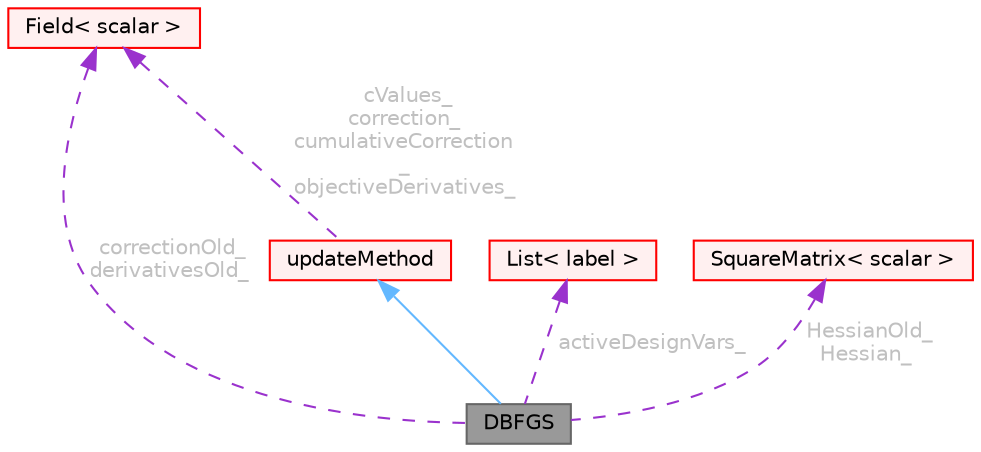 digraph "DBFGS"
{
 // LATEX_PDF_SIZE
  bgcolor="transparent";
  edge [fontname=Helvetica,fontsize=10,labelfontname=Helvetica,labelfontsize=10];
  node [fontname=Helvetica,fontsize=10,shape=box,height=0.2,width=0.4];
  Node1 [id="Node000001",label="DBFGS",height=0.2,width=0.4,color="gray40", fillcolor="grey60", style="filled", fontcolor="black",tooltip="The quasi-Newton BFGS formula with the dampening proposed by Powell."];
  Node2 -> Node1 [id="edge1_Node000001_Node000002",dir="back",color="steelblue1",style="solid",tooltip=" "];
  Node2 [id="Node000002",label="updateMethod",height=0.2,width=0.4,color="red", fillcolor="#FFF0F0", style="filled",URL="$classFoam_1_1updateMethod.html",tooltip="Abstract base class for optimisation methods."];
  Node55 -> Node2 [id="edge2_Node000002_Node000055",dir="back",color="darkorchid3",style="dashed",tooltip=" ",label=" cValues_\ncorrection_\ncumulativeCorrection\l_\nobjectiveDerivatives_",fontcolor="grey" ];
  Node55 [id="Node000055",label="Field\< scalar \>",height=0.2,width=0.4,color="red", fillcolor="#FFF0F0", style="filled",URL="$classFoam_1_1Field.html",tooltip=" "];
  Node61 -> Node1 [id="edge3_Node000001_Node000061",dir="back",color="darkorchid3",style="dashed",tooltip=" ",label=" activeDesignVars_",fontcolor="grey" ];
  Node61 [id="Node000061",label="List\< label \>",height=0.2,width=0.4,color="red", fillcolor="#FFF0F0", style="filled",URL="$classFoam_1_1List.html",tooltip=" "];
  Node63 -> Node1 [id="edge4_Node000001_Node000063",dir="back",color="darkorchid3",style="dashed",tooltip=" ",label=" HessianOld_\nHessian_",fontcolor="grey" ];
  Node63 [id="Node000063",label="SquareMatrix\< scalar \>",height=0.2,width=0.4,color="red", fillcolor="#FFF0F0", style="filled",URL="$classFoam_1_1SquareMatrix.html",tooltip=" "];
  Node55 -> Node1 [id="edge5_Node000001_Node000055",dir="back",color="darkorchid3",style="dashed",tooltip=" ",label=" correctionOld_\nderivativesOld_",fontcolor="grey" ];
}

